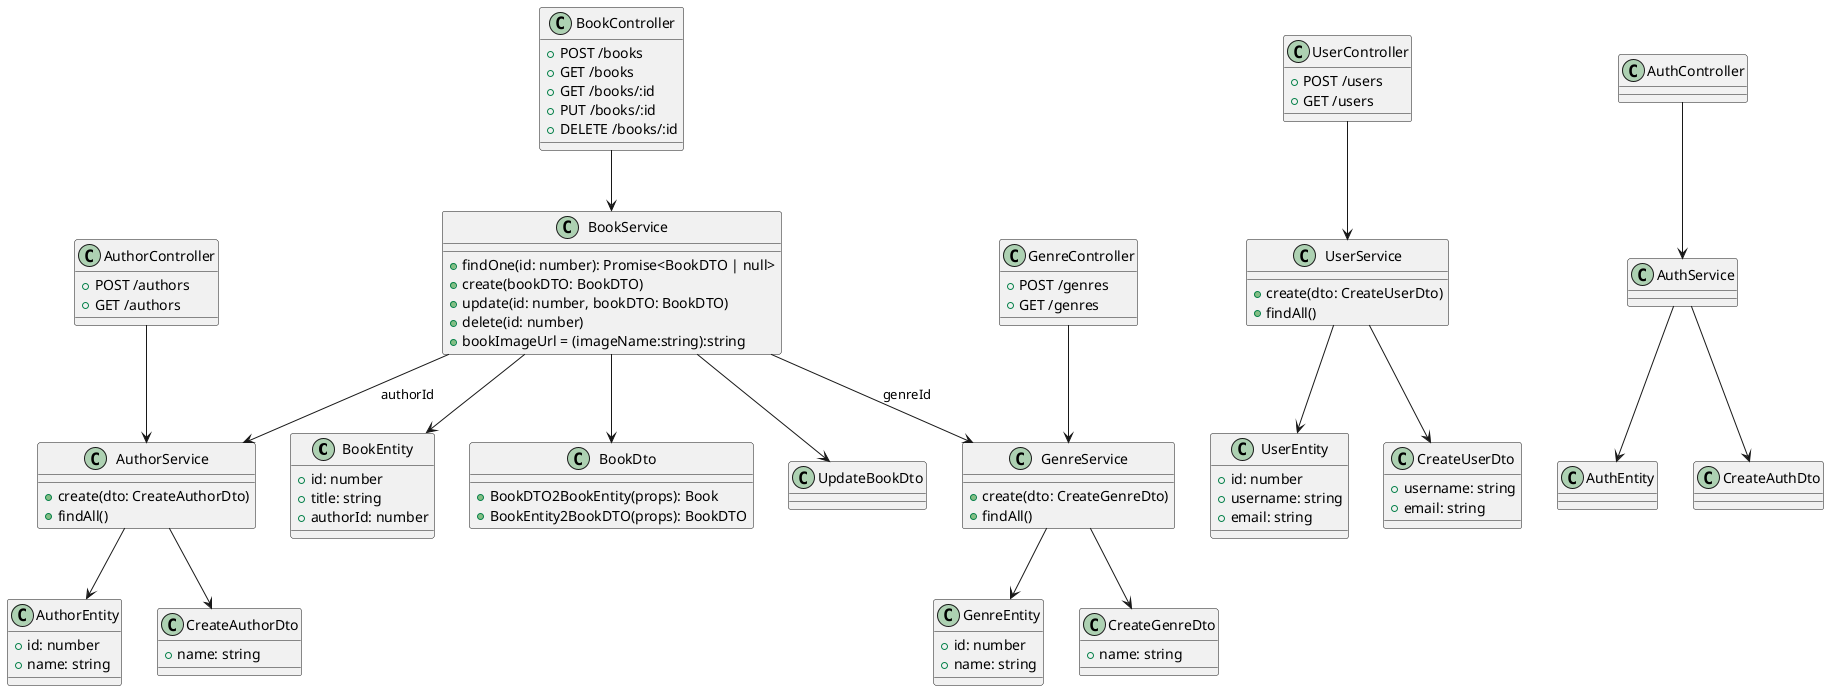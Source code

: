 @startuml prueba

'======================
' Entidades
'======================

class BookEntity {
  + id: number
  + title: string
  + authorId: number
}

class AuthorEntity {
  + id: number
  + name: string
}

class GenreEntity {
  + id: number
  + name: string
}

class UserEntity {
  + id: number
  + username: string
  + email: string
}


'======================
' DTOs
'======================

class BookDto {
  + BookDTO2BookEntity(props): Book
  + BookEntity2BookDTO(props): BookDTO
}

class CreateAuthorDto {
  + name: string
}

class CreateGenreDto {
  + name: string
}

class CreateUserDto {
  + username: string
  + email: string
}


'======================
' Services
'======================

class BookService {
  + findOne(id: number): Promise<BookDTO | null>
  + create(bookDTO: BookDTO)
  + update(id: number, bookDTO: BookDTO)
  + delete(id: number)
  + bookImageUrl = (imageName:string):string
}

class AuthorService {
  + create(dto: CreateAuthorDto)
  + findAll()
}

class GenreService {
  + create(dto: CreateGenreDto)
  + findAll()
}

class UserService {
  + create(dto: CreateUserDto)
  + findAll()
}


'======================
' Controllers
'======================

class BookController {
  + POST /books
  + GET /books
  + GET /books/:id
  + PUT /books/:id
  + DELETE /books/:id
}

class AuthorController {
  + POST /authors
  + GET /authors
}

class GenreController {
  + POST /genres
  + GET /genres
}

class UserController {
  + POST /users
  + GET /users
}

'======================
' Parte con AppModule corto (faltan agregar mas imports y relaciones.).

' class AppModule {
'   + imports: BookModule, AuthorModule, GenreModule, UserModule
' }

' AppModule --> BookModule
' AppModule --> AuthorModule
' AppModule --> GenreModule
' AppModule --> UserModule
' '======================


'======================
' Parte con AppModule completo.
' Como podemos apreciar el diagrama (y cuando probamos generar el png tambien) el diagrama queda dificil de leeer.

' class AppModule {
'     + imports: AuthModule, UsersModule, AuthorModule, BooksModule, BookReviewsModule, GenresModule, BookGenresModule, ShoppingCartModule, CatalogueBooksModule, PurchasesModule, LibraryBooksModule, BookContentModule
' }

' AppModule --> AuthModule
' AppModule --> UsersModule
' AppModule --> AuthorModule
' AppModule --> BooksModule
' AppModule --> BookReviewsModule
' AppModule --> GenresModule
' AppModule --> BookGenresModule
' AppModule --> ShoppingCartModule
' AppModule --> CatalogueBooksModule
' AppModule --> PurchasesModule
' AppModule --> LibraryBooksModule
' AppModule --> BookContentModule

'======================


'======================
' Relaciones
'======================

BookController --> BookService
BookService --> BookEntity
BookService --> BookDto
BookService --> UpdateBookDto

AuthorController --> AuthorService
AuthorService --> AuthorEntity
AuthorService --> CreateAuthorDto

GenreController --> GenreService
GenreService --> GenreEntity
GenreService --> CreateGenreDto

UserController --> UserService
UserService --> UserEntity
UserService --> CreateUserDto

AuthController --> AuthService
AuthService --> AuthEntity
AuthService --> CreateAuthDto


BookService --> GenreService : genreId
BookService --> AuthorService : authorId


@enduml
